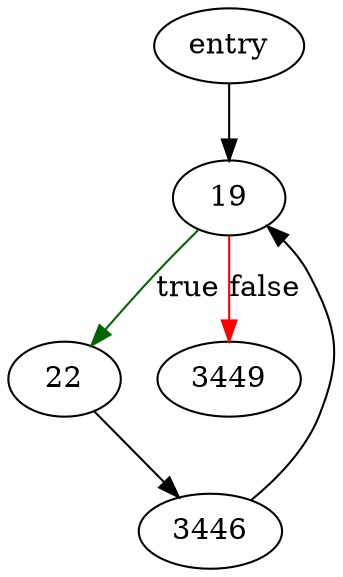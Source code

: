 digraph "KeccakF1600Step" {
	// Node definitions.
	1 [label=entry];
	19;
	22;
	3446;
	3449;

	// Edge definitions.
	1 -> 19;
	19 -> 22 [
		color=darkgreen
		label=true
	];
	19 -> 3449 [
		color=red
		label=false
	];
	22 -> 3446;
	3446 -> 19;
}